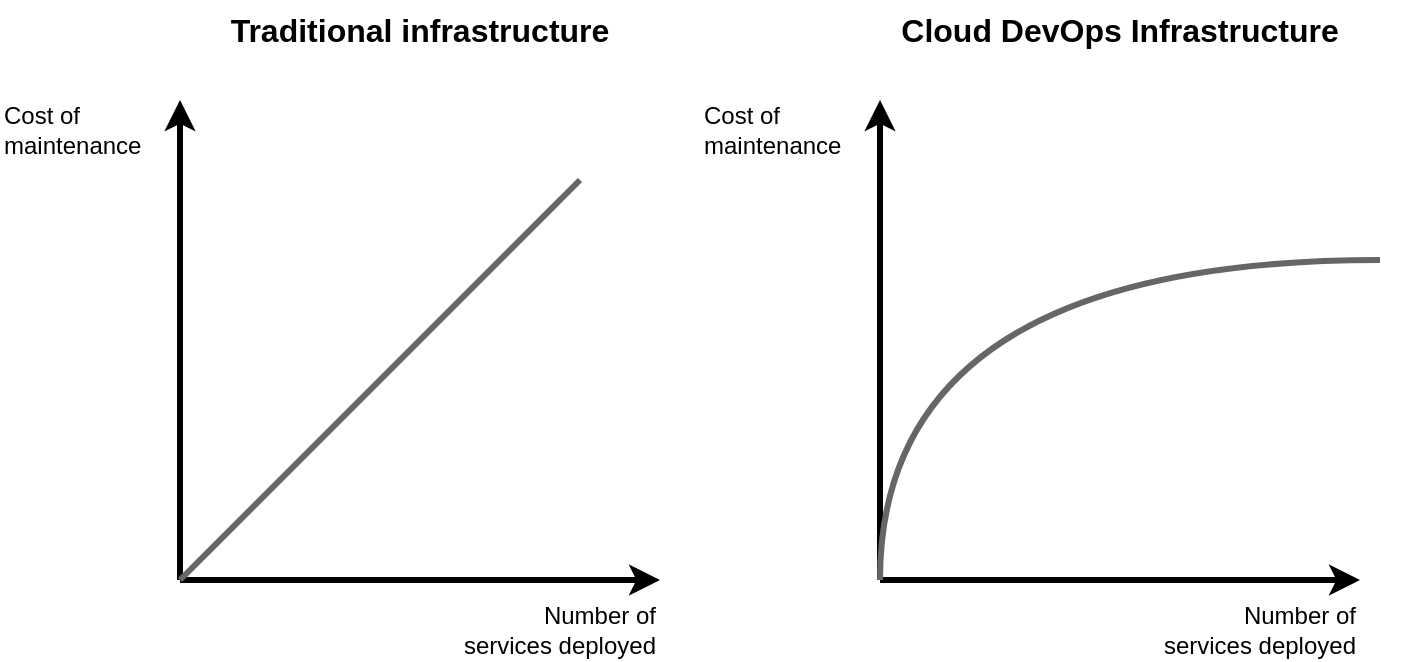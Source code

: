 <mxfile version="20.8.10" type="device"><diagram name="Page-1" id="7lapAw0UiWbNZc5b0VE7"><mxGraphModel dx="1036" dy="654" grid="1" gridSize="10" guides="1" tooltips="1" connect="1" arrows="1" fold="1" page="1" pageScale="1" pageWidth="827" pageHeight="1169" math="0" shadow="0"><root><mxCell id="0"/><mxCell id="1" parent="0"/><mxCell id="WbcOGSZHFLPcdolpCgxe-1" value="" style="endArrow=classic;html=1;rounded=0;strokeWidth=3;" parent="1" edge="1"><mxGeometry width="50" height="50" relative="1" as="geometry"><mxPoint x="120" y="320" as="sourcePoint"/><mxPoint x="120" y="80" as="targetPoint"/></mxGeometry></mxCell><mxCell id="WbcOGSZHFLPcdolpCgxe-2" value="" style="endArrow=classic;html=1;rounded=0;strokeWidth=3;" parent="1" edge="1"><mxGeometry width="50" height="50" relative="1" as="geometry"><mxPoint x="120" y="320" as="sourcePoint"/><mxPoint x="360" y="320" as="targetPoint"/></mxGeometry></mxCell><mxCell id="WbcOGSZHFLPcdolpCgxe-3" value="Cost of maintenance" style="text;html=1;strokeColor=none;fillColor=none;align=left;verticalAlign=middle;whiteSpace=wrap;rounded=0;" parent="1" vertex="1"><mxGeometry x="30" y="80" width="80" height="30" as="geometry"/></mxCell><mxCell id="WbcOGSZHFLPcdolpCgxe-4" value="Number of services deployed" style="text;html=1;strokeColor=none;fillColor=none;align=right;verticalAlign=middle;whiteSpace=wrap;rounded=0;" parent="1" vertex="1"><mxGeometry x="260" y="330" width="100" height="30" as="geometry"/></mxCell><mxCell id="WbcOGSZHFLPcdolpCgxe-5" value="" style="endArrow=none;html=1;rounded=0;strokeWidth=3;fillColor=#f5f5f5;strokeColor=#666666;" parent="1" edge="1"><mxGeometry width="50" height="50" relative="1" as="geometry"><mxPoint x="120" y="320" as="sourcePoint"/><mxPoint x="320" y="120" as="targetPoint"/></mxGeometry></mxCell><mxCell id="WbcOGSZHFLPcdolpCgxe-7" value="Traditional infrastructure" style="text;html=1;strokeColor=none;fillColor=none;align=center;verticalAlign=middle;whiteSpace=wrap;rounded=0;fontSize=16;fontStyle=1" parent="1" vertex="1"><mxGeometry x="100" y="30" width="280" height="30" as="geometry"/></mxCell><mxCell id="WbcOGSZHFLPcdolpCgxe-9" value="" style="endArrow=classic;html=1;rounded=0;strokeWidth=3;" parent="1" edge="1"><mxGeometry width="50" height="50" relative="1" as="geometry"><mxPoint x="470" y="320" as="sourcePoint"/><mxPoint x="470" y="80" as="targetPoint"/></mxGeometry></mxCell><mxCell id="WbcOGSZHFLPcdolpCgxe-10" value="" style="endArrow=classic;html=1;rounded=0;strokeWidth=3;" parent="1" edge="1"><mxGeometry width="50" height="50" relative="1" as="geometry"><mxPoint x="470" y="320" as="sourcePoint"/><mxPoint x="710" y="320" as="targetPoint"/></mxGeometry></mxCell><mxCell id="WbcOGSZHFLPcdolpCgxe-11" value="Cost of maintenance" style="text;html=1;strokeColor=none;fillColor=none;align=left;verticalAlign=middle;whiteSpace=wrap;rounded=0;" parent="1" vertex="1"><mxGeometry x="380" y="80" width="80" height="30" as="geometry"/></mxCell><mxCell id="WbcOGSZHFLPcdolpCgxe-12" value="Number of services deployed" style="text;html=1;strokeColor=none;fillColor=none;align=right;verticalAlign=middle;whiteSpace=wrap;rounded=0;" parent="1" vertex="1"><mxGeometry x="610" y="330" width="100" height="30" as="geometry"/></mxCell><mxCell id="WbcOGSZHFLPcdolpCgxe-13" value="" style="endArrow=none;html=1;rounded=0;strokeWidth=3;fillColor=#f5f5f5;strokeColor=#666666;edgeStyle=orthogonalEdgeStyle;curved=1;" parent="1" edge="1"><mxGeometry width="50" height="50" relative="1" as="geometry"><mxPoint x="470" y="320" as="sourcePoint"/><mxPoint x="720" y="160" as="targetPoint"/><Array as="points"><mxPoint x="470" y="160"/></Array></mxGeometry></mxCell><mxCell id="WbcOGSZHFLPcdolpCgxe-14" value="Cloud DevOps Infrastructure" style="text;html=1;strokeColor=none;fillColor=none;align=center;verticalAlign=middle;whiteSpace=wrap;rounded=0;fontSize=16;fontStyle=1" parent="1" vertex="1"><mxGeometry x="450" y="30" width="280" height="30" as="geometry"/></mxCell></root></mxGraphModel></diagram></mxfile>
